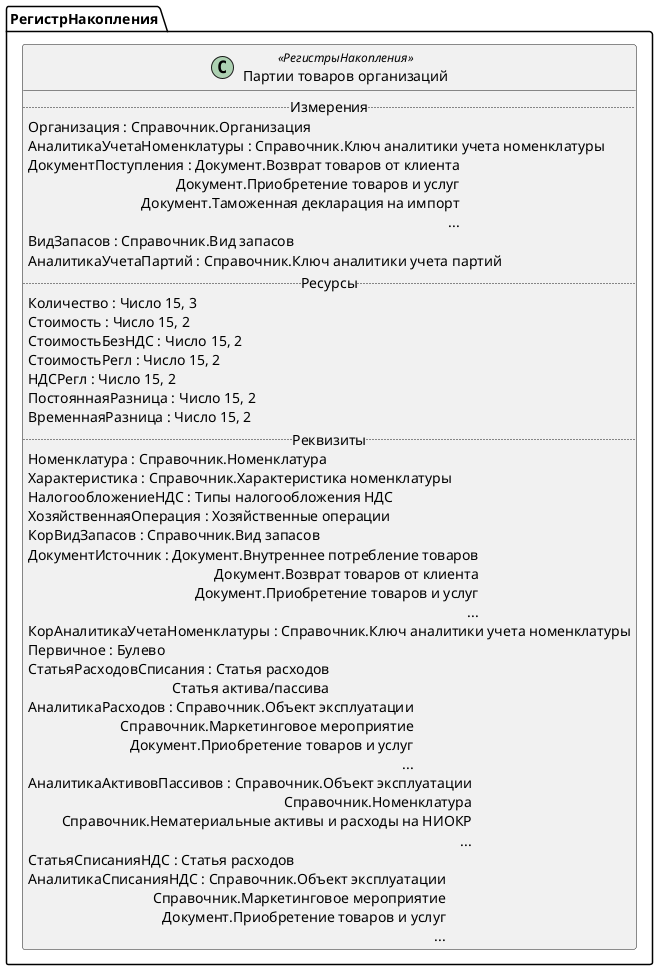 ﻿@startuml ПартииТоваровОрганизаций
'!include templates.wsd
'..\include templates.wsd
class РегистрНакопления.ПартииТоваровОрганизаций as "Партии товаров организаций" <<РегистрыНакопления>>
{
..Измерения..
Организация : Справочник.Организация
АналитикаУчетаНоменклатуры : Справочник.Ключ аналитики учета номенклатуры
ДокументПоступления : Документ.Возврат товаров от клиента\rДокумент.Приобретение товаров и услуг\rДокумент.Таможенная декларация на импорт\r...
ВидЗапасов : Справочник.Вид запасов
АналитикаУчетаПартий : Справочник.Ключ аналитики учета партий
..Ресурсы..
Количество : Число 15, 3
Стоимость : Число 15, 2
СтоимостьБезНДС : Число 15, 2
СтоимостьРегл : Число 15, 2
НДСРегл : Число 15, 2
ПостояннаяРазница : Число 15, 2
ВременнаяРазница : Число 15, 2
..Реквизиты..
Номенклатура : Справочник.Номенклатура
Характеристика : Справочник.Характеристика номенклатуры
НалогообложениеНДС : Типы налогообложения НДС
ХозяйственнаяОперация : Хозяйственные операции
КорВидЗапасов : Справочник.Вид запасов
ДокументИсточник : Документ.Внутреннее потребление товаров\rДокумент.Возврат товаров от клиента\rДокумент.Приобретение товаров и услуг\r...
КорАналитикаУчетаНоменклатуры : Справочник.Ключ аналитики учета номенклатуры
Первичное : Булево
СтатьяРасходовСписания : Статья расходов\rСтатья актива/пассива
АналитикаРасходов : Справочник.Объект эксплуатации\rСправочник.Маркетинговое мероприятие\rДокумент.Приобретение товаров и услуг\r...
АналитикаАктивовПассивов : Справочник.Объект эксплуатации\rСправочник.Номенклатура\rСправочник.Нематериальные активы и расходы на НИОКР\r...
СтатьяСписанияНДС : Статья расходов
АналитикаСписанияНДС : Справочник.Объект эксплуатации\rСправочник.Маркетинговое мероприятие\rДокумент.Приобретение товаров и услуг\r...
}
@enduml
